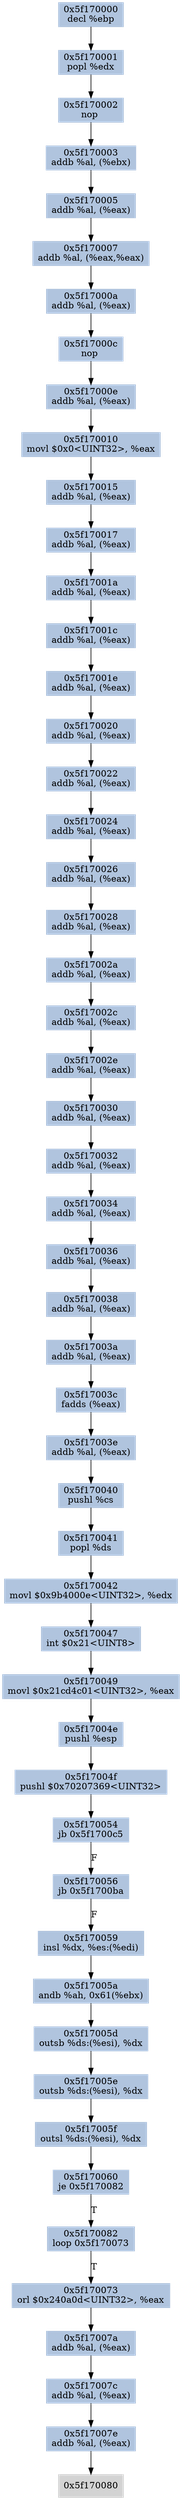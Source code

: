 digraph G {
node[shape=rectangle,style=filled,fillcolor=lightsteelblue,color=lightsteelblue]
bgcolor="transparent"
a0x5f170000decl_ebp[label="0x5f170000\ndecl %ebp"];
a0x5f170001popl_edx[label="0x5f170001\npopl %edx"];
a0x5f170002nop_[label="0x5f170002\nnop "];
a0x5f170003addb_al_ebx_[label="0x5f170003\naddb %al, (%ebx)"];
a0x5f170005addb_al_eax_[label="0x5f170005\naddb %al, (%eax)"];
a0x5f170007addb_al_eaxeax_[label="0x5f170007\naddb %al, (%eax,%eax)"];
a0x5f17000aaddb_al_eax_[label="0x5f17000a\naddb %al, (%eax)"];
a0x5f17000cnop_[label="0x5f17000c\nnop "];
a0x5f17000eaddb_al_eax_[label="0x5f17000e\naddb %al, (%eax)"];
a0x5f170010movl_0x0UINT32_eax[label="0x5f170010\nmovl $0x0<UINT32>, %eax"];
a0x5f170015addb_al_eax_[label="0x5f170015\naddb %al, (%eax)"];
a0x5f170017addb_al_eax_[label="0x5f170017\naddb %al, (%eax)"];
a0x5f17001aaddb_al_eax_[label="0x5f17001a\naddb %al, (%eax)"];
a0x5f17001caddb_al_eax_[label="0x5f17001c\naddb %al, (%eax)"];
a0x5f17001eaddb_al_eax_[label="0x5f17001e\naddb %al, (%eax)"];
a0x5f170020addb_al_eax_[label="0x5f170020\naddb %al, (%eax)"];
a0x5f170022addb_al_eax_[label="0x5f170022\naddb %al, (%eax)"];
a0x5f170024addb_al_eax_[label="0x5f170024\naddb %al, (%eax)"];
a0x5f170026addb_al_eax_[label="0x5f170026\naddb %al, (%eax)"];
a0x5f170028addb_al_eax_[label="0x5f170028\naddb %al, (%eax)"];
a0x5f17002aaddb_al_eax_[label="0x5f17002a\naddb %al, (%eax)"];
a0x5f17002caddb_al_eax_[label="0x5f17002c\naddb %al, (%eax)"];
a0x5f17002eaddb_al_eax_[label="0x5f17002e\naddb %al, (%eax)"];
a0x5f170030addb_al_eax_[label="0x5f170030\naddb %al, (%eax)"];
a0x5f170032addb_al_eax_[label="0x5f170032\naddb %al, (%eax)"];
a0x5f170034addb_al_eax_[label="0x5f170034\naddb %al, (%eax)"];
a0x5f170036addb_al_eax_[label="0x5f170036\naddb %al, (%eax)"];
a0x5f170038addb_al_eax_[label="0x5f170038\naddb %al, (%eax)"];
a0x5f17003aaddb_al_eax_[label="0x5f17003a\naddb %al, (%eax)"];
a0x5f17003cfadds_eax_[label="0x5f17003c\nfadds (%eax)"];
a0x5f17003eaddb_al_eax_[label="0x5f17003e\naddb %al, (%eax)"];
a0x5f170040pushl_cs[label="0x5f170040\npushl %cs"];
a0x5f170041popl_ds[label="0x5f170041\npopl %ds"];
a0x5f170042movl_0x9b4000eUINT32_edx[label="0x5f170042\nmovl $0x9b4000e<UINT32>, %edx"];
a0x5f170047int_0x21UINT8[label="0x5f170047\nint $0x21<UINT8>"];
a0x5f170049movl_0x21cd4c01UINT32_eax[label="0x5f170049\nmovl $0x21cd4c01<UINT32>, %eax"];
a0x5f17004epushl_esp[label="0x5f17004e\npushl %esp"];
a0x5f17004fpushl_0x70207369UINT32[label="0x5f17004f\npushl $0x70207369<UINT32>"];
a0x5f170054jb_0x5f1700c5[label="0x5f170054\njb 0x5f1700c5"];
a0x5f170056jb_0x5f1700ba[label="0x5f170056\njb 0x5f1700ba"];
a0x5f170059insl_dx_es_edi_[label="0x5f170059\ninsl %dx, %es:(%edi)"];
a0x5f17005aandb_ah_0x61ebx_[label="0x5f17005a\nandb %ah, 0x61(%ebx)"];
a0x5f17005doutsb_ds_esi__dx[label="0x5f17005d\noutsb %ds:(%esi), %dx"];
a0x5f17005eoutsb_ds_esi__dx[label="0x5f17005e\noutsb %ds:(%esi), %dx"];
a0x5f17005foutsl_ds_esi__dx[label="0x5f17005f\noutsl %ds:(%esi), %dx"];
a0x5f170060je_0x5f170082[label="0x5f170060\nje 0x5f170082"];
a0x5f170082loop_0x5f170073[label="0x5f170082\nloop 0x5f170073"];
a0x5f170073orl_0x240a0dUINT32_eax[label="0x5f170073\norl $0x240a0d<UINT32>, %eax"];
a0x5f17007aaddb_al_eax_[label="0x5f17007a\naddb %al, (%eax)"];
a0x5f17007caddb_al_eax_[label="0x5f17007c\naddb %al, (%eax)"];
a0x5f17007eaddb_al_eax_[label="0x5f17007e\naddb %al, (%eax)"];
a0x5f170080[label="0x5f170080",color="lightgrey",fillcolor="lightgrey"];
a0x5f170000decl_ebp -> a0x5f170001popl_edx [color="#000000"];
a0x5f170001popl_edx -> a0x5f170002nop_ [color="#000000"];
a0x5f170002nop_ -> a0x5f170003addb_al_ebx_ [color="#000000"];
a0x5f170003addb_al_ebx_ -> a0x5f170005addb_al_eax_ [color="#000000"];
a0x5f170005addb_al_eax_ -> a0x5f170007addb_al_eaxeax_ [color="#000000"];
a0x5f170007addb_al_eaxeax_ -> a0x5f17000aaddb_al_eax_ [color="#000000"];
a0x5f17000aaddb_al_eax_ -> a0x5f17000cnop_ [color="#000000"];
a0x5f17000cnop_ -> a0x5f17000eaddb_al_eax_ [color="#000000"];
a0x5f17000eaddb_al_eax_ -> a0x5f170010movl_0x0UINT32_eax [color="#000000"];
a0x5f170010movl_0x0UINT32_eax -> a0x5f170015addb_al_eax_ [color="#000000"];
a0x5f170015addb_al_eax_ -> a0x5f170017addb_al_eax_ [color="#000000"];
a0x5f170017addb_al_eax_ -> a0x5f17001aaddb_al_eax_ [color="#000000"];
a0x5f17001aaddb_al_eax_ -> a0x5f17001caddb_al_eax_ [color="#000000"];
a0x5f17001caddb_al_eax_ -> a0x5f17001eaddb_al_eax_ [color="#000000"];
a0x5f17001eaddb_al_eax_ -> a0x5f170020addb_al_eax_ [color="#000000"];
a0x5f170020addb_al_eax_ -> a0x5f170022addb_al_eax_ [color="#000000"];
a0x5f170022addb_al_eax_ -> a0x5f170024addb_al_eax_ [color="#000000"];
a0x5f170024addb_al_eax_ -> a0x5f170026addb_al_eax_ [color="#000000"];
a0x5f170026addb_al_eax_ -> a0x5f170028addb_al_eax_ [color="#000000"];
a0x5f170028addb_al_eax_ -> a0x5f17002aaddb_al_eax_ [color="#000000"];
a0x5f17002aaddb_al_eax_ -> a0x5f17002caddb_al_eax_ [color="#000000"];
a0x5f17002caddb_al_eax_ -> a0x5f17002eaddb_al_eax_ [color="#000000"];
a0x5f17002eaddb_al_eax_ -> a0x5f170030addb_al_eax_ [color="#000000"];
a0x5f170030addb_al_eax_ -> a0x5f170032addb_al_eax_ [color="#000000"];
a0x5f170032addb_al_eax_ -> a0x5f170034addb_al_eax_ [color="#000000"];
a0x5f170034addb_al_eax_ -> a0x5f170036addb_al_eax_ [color="#000000"];
a0x5f170036addb_al_eax_ -> a0x5f170038addb_al_eax_ [color="#000000"];
a0x5f170038addb_al_eax_ -> a0x5f17003aaddb_al_eax_ [color="#000000"];
a0x5f17003aaddb_al_eax_ -> a0x5f17003cfadds_eax_ [color="#000000"];
a0x5f17003cfadds_eax_ -> a0x5f17003eaddb_al_eax_ [color="#000000"];
a0x5f17003eaddb_al_eax_ -> a0x5f170040pushl_cs [color="#000000"];
a0x5f170040pushl_cs -> a0x5f170041popl_ds [color="#000000"];
a0x5f170041popl_ds -> a0x5f170042movl_0x9b4000eUINT32_edx [color="#000000"];
a0x5f170042movl_0x9b4000eUINT32_edx -> a0x5f170047int_0x21UINT8 [color="#000000"];
a0x5f170047int_0x21UINT8 -> a0x5f170049movl_0x21cd4c01UINT32_eax [color="#000000"];
a0x5f170049movl_0x21cd4c01UINT32_eax -> a0x5f17004epushl_esp [color="#000000"];
a0x5f17004epushl_esp -> a0x5f17004fpushl_0x70207369UINT32 [color="#000000"];
a0x5f17004fpushl_0x70207369UINT32 -> a0x5f170054jb_0x5f1700c5 [color="#000000"];
a0x5f170054jb_0x5f1700c5 -> a0x5f170056jb_0x5f1700ba [color="#000000",label="F"];
a0x5f170056jb_0x5f1700ba -> a0x5f170059insl_dx_es_edi_ [color="#000000",label="F"];
a0x5f170059insl_dx_es_edi_ -> a0x5f17005aandb_ah_0x61ebx_ [color="#000000"];
a0x5f17005aandb_ah_0x61ebx_ -> a0x5f17005doutsb_ds_esi__dx [color="#000000"];
a0x5f17005doutsb_ds_esi__dx -> a0x5f17005eoutsb_ds_esi__dx [color="#000000"];
a0x5f17005eoutsb_ds_esi__dx -> a0x5f17005foutsl_ds_esi__dx [color="#000000"];
a0x5f17005foutsl_ds_esi__dx -> a0x5f170060je_0x5f170082 [color="#000000"];
a0x5f170060je_0x5f170082 -> a0x5f170082loop_0x5f170073 [color="#000000",label="T"];
a0x5f170082loop_0x5f170073 -> a0x5f170073orl_0x240a0dUINT32_eax [color="#000000",label="T"];
a0x5f170073orl_0x240a0dUINT32_eax -> a0x5f17007aaddb_al_eax_ [color="#000000"];
a0x5f17007aaddb_al_eax_ -> a0x5f17007caddb_al_eax_ [color="#000000"];
a0x5f17007caddb_al_eax_ -> a0x5f17007eaddb_al_eax_ [color="#000000"];
a0x5f17007eaddb_al_eax_ -> a0x5f170080 [color="#000000"];
}
